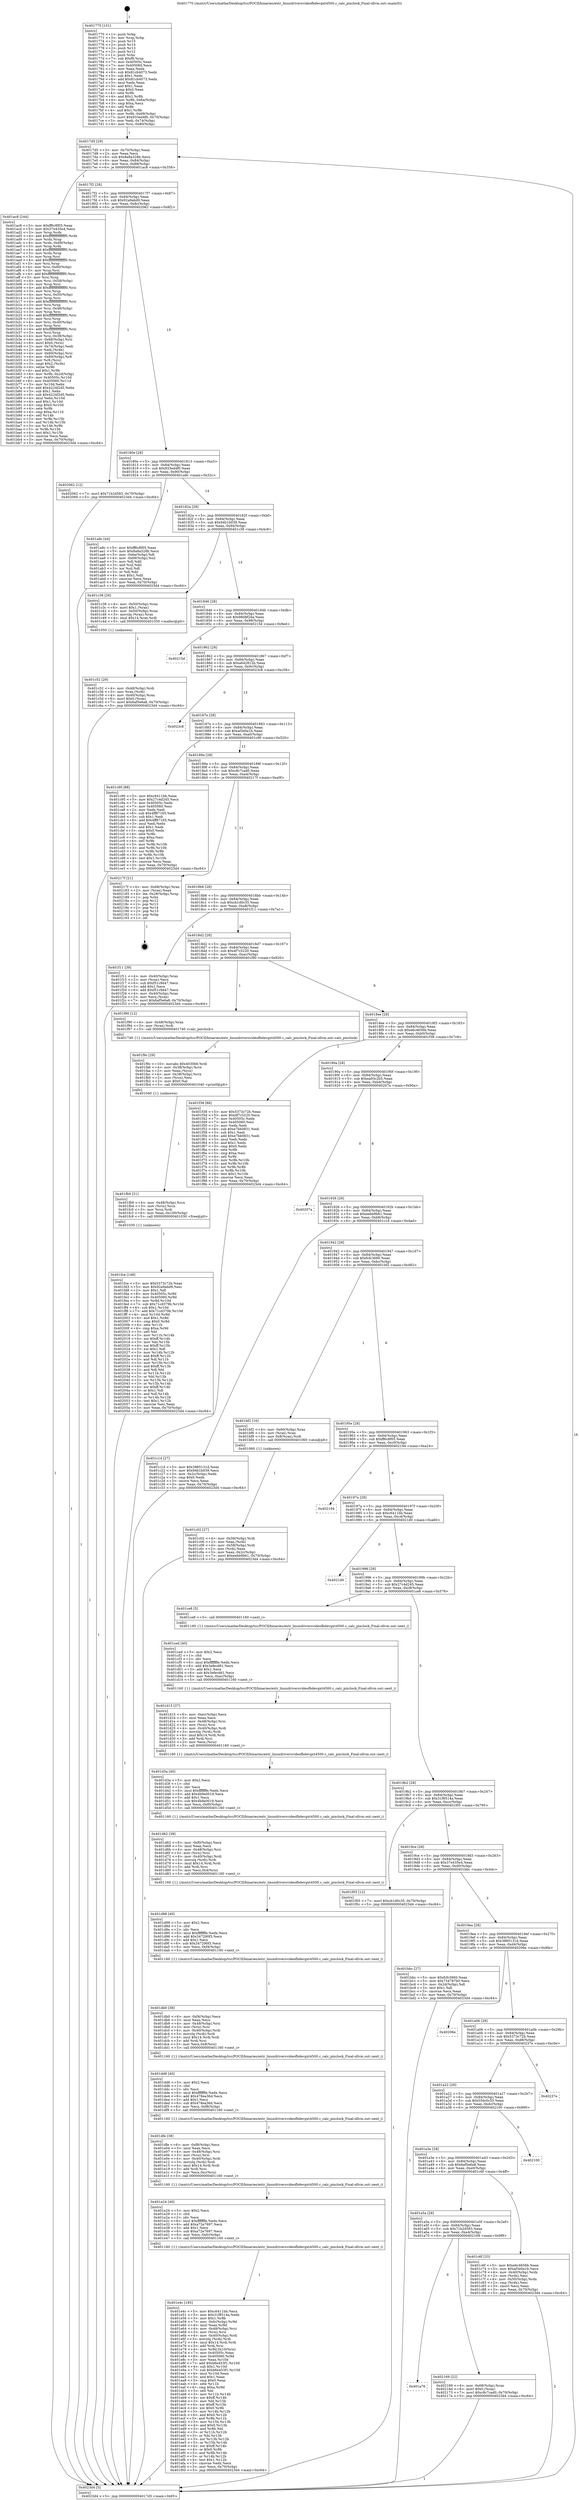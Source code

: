 digraph "0x401770" {
  label = "0x401770 (/mnt/c/Users/mathe/Desktop/tcc/POCII/binaries/extr_linuxdriversvideofbdevgxt4500.c_calc_pixclock_Final-ollvm.out::main(0))"
  labelloc = "t"
  node[shape=record]

  Entry [label="",width=0.3,height=0.3,shape=circle,fillcolor=black,style=filled]
  "0x4017d5" [label="{
     0x4017d5 [29]\l
     | [instrs]\l
     &nbsp;&nbsp;0x4017d5 \<+3\>: mov -0x70(%rbp),%eax\l
     &nbsp;&nbsp;0x4017d8 \<+2\>: mov %eax,%ecx\l
     &nbsp;&nbsp;0x4017da \<+6\>: sub $0x8a8a328b,%ecx\l
     &nbsp;&nbsp;0x4017e0 \<+6\>: mov %eax,-0x84(%rbp)\l
     &nbsp;&nbsp;0x4017e6 \<+6\>: mov %ecx,-0x88(%rbp)\l
     &nbsp;&nbsp;0x4017ec \<+6\>: je 0000000000401ac8 \<main+0x358\>\l
  }"]
  "0x401ac8" [label="{
     0x401ac8 [244]\l
     | [instrs]\l
     &nbsp;&nbsp;0x401ac8 \<+5\>: mov $0xff6c8f05,%eax\l
     &nbsp;&nbsp;0x401acd \<+5\>: mov $0x37e435e4,%ecx\l
     &nbsp;&nbsp;0x401ad2 \<+3\>: mov %rsp,%rdx\l
     &nbsp;&nbsp;0x401ad5 \<+4\>: add $0xfffffffffffffff0,%rdx\l
     &nbsp;&nbsp;0x401ad9 \<+3\>: mov %rdx,%rsp\l
     &nbsp;&nbsp;0x401adc \<+4\>: mov %rdx,-0x68(%rbp)\l
     &nbsp;&nbsp;0x401ae0 \<+3\>: mov %rsp,%rdx\l
     &nbsp;&nbsp;0x401ae3 \<+4\>: add $0xfffffffffffffff0,%rdx\l
     &nbsp;&nbsp;0x401ae7 \<+3\>: mov %rdx,%rsp\l
     &nbsp;&nbsp;0x401aea \<+3\>: mov %rsp,%rsi\l
     &nbsp;&nbsp;0x401aed \<+4\>: add $0xfffffffffffffff0,%rsi\l
     &nbsp;&nbsp;0x401af1 \<+3\>: mov %rsi,%rsp\l
     &nbsp;&nbsp;0x401af4 \<+4\>: mov %rsi,-0x60(%rbp)\l
     &nbsp;&nbsp;0x401af8 \<+3\>: mov %rsp,%rsi\l
     &nbsp;&nbsp;0x401afb \<+4\>: add $0xfffffffffffffff0,%rsi\l
     &nbsp;&nbsp;0x401aff \<+3\>: mov %rsi,%rsp\l
     &nbsp;&nbsp;0x401b02 \<+4\>: mov %rsi,-0x58(%rbp)\l
     &nbsp;&nbsp;0x401b06 \<+3\>: mov %rsp,%rsi\l
     &nbsp;&nbsp;0x401b09 \<+4\>: add $0xfffffffffffffff0,%rsi\l
     &nbsp;&nbsp;0x401b0d \<+3\>: mov %rsi,%rsp\l
     &nbsp;&nbsp;0x401b10 \<+4\>: mov %rsi,-0x50(%rbp)\l
     &nbsp;&nbsp;0x401b14 \<+3\>: mov %rsp,%rsi\l
     &nbsp;&nbsp;0x401b17 \<+4\>: add $0xfffffffffffffff0,%rsi\l
     &nbsp;&nbsp;0x401b1b \<+3\>: mov %rsi,%rsp\l
     &nbsp;&nbsp;0x401b1e \<+4\>: mov %rsi,-0x48(%rbp)\l
     &nbsp;&nbsp;0x401b22 \<+3\>: mov %rsp,%rsi\l
     &nbsp;&nbsp;0x401b25 \<+4\>: add $0xfffffffffffffff0,%rsi\l
     &nbsp;&nbsp;0x401b29 \<+3\>: mov %rsi,%rsp\l
     &nbsp;&nbsp;0x401b2c \<+4\>: mov %rsi,-0x40(%rbp)\l
     &nbsp;&nbsp;0x401b30 \<+3\>: mov %rsp,%rsi\l
     &nbsp;&nbsp;0x401b33 \<+4\>: add $0xfffffffffffffff0,%rsi\l
     &nbsp;&nbsp;0x401b37 \<+3\>: mov %rsi,%rsp\l
     &nbsp;&nbsp;0x401b3a \<+4\>: mov %rsi,-0x38(%rbp)\l
     &nbsp;&nbsp;0x401b3e \<+4\>: mov -0x68(%rbp),%rsi\l
     &nbsp;&nbsp;0x401b42 \<+6\>: movl $0x0,(%rsi)\l
     &nbsp;&nbsp;0x401b48 \<+3\>: mov -0x74(%rbp),%edi\l
     &nbsp;&nbsp;0x401b4b \<+2\>: mov %edi,(%rdx)\l
     &nbsp;&nbsp;0x401b4d \<+4\>: mov -0x60(%rbp),%rsi\l
     &nbsp;&nbsp;0x401b51 \<+4\>: mov -0x80(%rbp),%r8\l
     &nbsp;&nbsp;0x401b55 \<+3\>: mov %r8,(%rsi)\l
     &nbsp;&nbsp;0x401b58 \<+3\>: cmpl $0x2,(%rdx)\l
     &nbsp;&nbsp;0x401b5b \<+4\>: setne %r9b\l
     &nbsp;&nbsp;0x401b5f \<+4\>: and $0x1,%r9b\l
     &nbsp;&nbsp;0x401b63 \<+4\>: mov %r9b,-0x2d(%rbp)\l
     &nbsp;&nbsp;0x401b67 \<+8\>: mov 0x40505c,%r10d\l
     &nbsp;&nbsp;0x401b6f \<+8\>: mov 0x405060,%r11d\l
     &nbsp;&nbsp;0x401b77 \<+3\>: mov %r10d,%ebx\l
     &nbsp;&nbsp;0x401b7a \<+6\>: add $0x4224f2d5,%ebx\l
     &nbsp;&nbsp;0x401b80 \<+3\>: sub $0x1,%ebx\l
     &nbsp;&nbsp;0x401b83 \<+6\>: sub $0x4224f2d5,%ebx\l
     &nbsp;&nbsp;0x401b89 \<+4\>: imul %ebx,%r10d\l
     &nbsp;&nbsp;0x401b8d \<+4\>: and $0x1,%r10d\l
     &nbsp;&nbsp;0x401b91 \<+4\>: cmp $0x0,%r10d\l
     &nbsp;&nbsp;0x401b95 \<+4\>: sete %r9b\l
     &nbsp;&nbsp;0x401b99 \<+4\>: cmp $0xa,%r11d\l
     &nbsp;&nbsp;0x401b9d \<+4\>: setl %r14b\l
     &nbsp;&nbsp;0x401ba1 \<+3\>: mov %r9b,%r15b\l
     &nbsp;&nbsp;0x401ba4 \<+3\>: and %r14b,%r15b\l
     &nbsp;&nbsp;0x401ba7 \<+3\>: xor %r14b,%r9b\l
     &nbsp;&nbsp;0x401baa \<+3\>: or %r9b,%r15b\l
     &nbsp;&nbsp;0x401bad \<+4\>: test $0x1,%r15b\l
     &nbsp;&nbsp;0x401bb1 \<+3\>: cmovne %ecx,%eax\l
     &nbsp;&nbsp;0x401bb4 \<+3\>: mov %eax,-0x70(%rbp)\l
     &nbsp;&nbsp;0x401bb7 \<+5\>: jmp 00000000004023d4 \<main+0xc64\>\l
  }"]
  "0x4017f2" [label="{
     0x4017f2 [28]\l
     | [instrs]\l
     &nbsp;&nbsp;0x4017f2 \<+5\>: jmp 00000000004017f7 \<main+0x87\>\l
     &nbsp;&nbsp;0x4017f7 \<+6\>: mov -0x84(%rbp),%eax\l
     &nbsp;&nbsp;0x4017fd \<+5\>: sub $0x92a9abd9,%eax\l
     &nbsp;&nbsp;0x401802 \<+6\>: mov %eax,-0x8c(%rbp)\l
     &nbsp;&nbsp;0x401808 \<+6\>: je 0000000000402062 \<main+0x8f2\>\l
  }"]
  Exit [label="",width=0.3,height=0.3,shape=circle,fillcolor=black,style=filled,peripheries=2]
  "0x402062" [label="{
     0x402062 [12]\l
     | [instrs]\l
     &nbsp;&nbsp;0x402062 \<+7\>: movl $0x71b2d583,-0x70(%rbp)\l
     &nbsp;&nbsp;0x402069 \<+5\>: jmp 00000000004023d4 \<main+0xc64\>\l
  }"]
  "0x40180e" [label="{
     0x40180e [28]\l
     | [instrs]\l
     &nbsp;&nbsp;0x40180e \<+5\>: jmp 0000000000401813 \<main+0xa3\>\l
     &nbsp;&nbsp;0x401813 \<+6\>: mov -0x84(%rbp),%eax\l
     &nbsp;&nbsp;0x401819 \<+5\>: sub $0x933ed4f0,%eax\l
     &nbsp;&nbsp;0x40181e \<+6\>: mov %eax,-0x90(%rbp)\l
     &nbsp;&nbsp;0x401824 \<+6\>: je 0000000000401a9c \<main+0x32c\>\l
  }"]
  "0x401a76" [label="{
     0x401a76\l
  }", style=dashed]
  "0x401a9c" [label="{
     0x401a9c [44]\l
     | [instrs]\l
     &nbsp;&nbsp;0x401a9c \<+5\>: mov $0xff6c8f05,%eax\l
     &nbsp;&nbsp;0x401aa1 \<+5\>: mov $0x8a8a328b,%ecx\l
     &nbsp;&nbsp;0x401aa6 \<+3\>: mov -0x6a(%rbp),%dl\l
     &nbsp;&nbsp;0x401aa9 \<+4\>: mov -0x69(%rbp),%sil\l
     &nbsp;&nbsp;0x401aad \<+3\>: mov %dl,%dil\l
     &nbsp;&nbsp;0x401ab0 \<+3\>: and %sil,%dil\l
     &nbsp;&nbsp;0x401ab3 \<+3\>: xor %sil,%dl\l
     &nbsp;&nbsp;0x401ab6 \<+3\>: or %dl,%dil\l
     &nbsp;&nbsp;0x401ab9 \<+4\>: test $0x1,%dil\l
     &nbsp;&nbsp;0x401abd \<+3\>: cmovne %ecx,%eax\l
     &nbsp;&nbsp;0x401ac0 \<+3\>: mov %eax,-0x70(%rbp)\l
     &nbsp;&nbsp;0x401ac3 \<+5\>: jmp 00000000004023d4 \<main+0xc64\>\l
  }"]
  "0x40182a" [label="{
     0x40182a [28]\l
     | [instrs]\l
     &nbsp;&nbsp;0x40182a \<+5\>: jmp 000000000040182f \<main+0xbf\>\l
     &nbsp;&nbsp;0x40182f \<+6\>: mov -0x84(%rbp),%eax\l
     &nbsp;&nbsp;0x401835 \<+5\>: sub $0x94b1b039,%eax\l
     &nbsp;&nbsp;0x40183a \<+6\>: mov %eax,-0x94(%rbp)\l
     &nbsp;&nbsp;0x401840 \<+6\>: je 0000000000401c38 \<main+0x4c8\>\l
  }"]
  "0x4023d4" [label="{
     0x4023d4 [5]\l
     | [instrs]\l
     &nbsp;&nbsp;0x4023d4 \<+5\>: jmp 00000000004017d5 \<main+0x65\>\l
  }"]
  "0x401770" [label="{
     0x401770 [101]\l
     | [instrs]\l
     &nbsp;&nbsp;0x401770 \<+1\>: push %rbp\l
     &nbsp;&nbsp;0x401771 \<+3\>: mov %rsp,%rbp\l
     &nbsp;&nbsp;0x401774 \<+2\>: push %r15\l
     &nbsp;&nbsp;0x401776 \<+2\>: push %r14\l
     &nbsp;&nbsp;0x401778 \<+2\>: push %r13\l
     &nbsp;&nbsp;0x40177a \<+2\>: push %r12\l
     &nbsp;&nbsp;0x40177c \<+1\>: push %rbx\l
     &nbsp;&nbsp;0x40177d \<+7\>: sub $0xf8,%rsp\l
     &nbsp;&nbsp;0x401784 \<+7\>: mov 0x40505c,%eax\l
     &nbsp;&nbsp;0x40178b \<+7\>: mov 0x405060,%ecx\l
     &nbsp;&nbsp;0x401792 \<+2\>: mov %eax,%edx\l
     &nbsp;&nbsp;0x401794 \<+6\>: sub $0x81cb4073,%edx\l
     &nbsp;&nbsp;0x40179a \<+3\>: sub $0x1,%edx\l
     &nbsp;&nbsp;0x40179d \<+6\>: add $0x81cb4073,%edx\l
     &nbsp;&nbsp;0x4017a3 \<+3\>: imul %edx,%eax\l
     &nbsp;&nbsp;0x4017a6 \<+3\>: and $0x1,%eax\l
     &nbsp;&nbsp;0x4017a9 \<+3\>: cmp $0x0,%eax\l
     &nbsp;&nbsp;0x4017ac \<+4\>: sete %r8b\l
     &nbsp;&nbsp;0x4017b0 \<+4\>: and $0x1,%r8b\l
     &nbsp;&nbsp;0x4017b4 \<+4\>: mov %r8b,-0x6a(%rbp)\l
     &nbsp;&nbsp;0x4017b8 \<+3\>: cmp $0xa,%ecx\l
     &nbsp;&nbsp;0x4017bb \<+4\>: setl %r8b\l
     &nbsp;&nbsp;0x4017bf \<+4\>: and $0x1,%r8b\l
     &nbsp;&nbsp;0x4017c3 \<+4\>: mov %r8b,-0x69(%rbp)\l
     &nbsp;&nbsp;0x4017c7 \<+7\>: movl $0x933ed4f0,-0x70(%rbp)\l
     &nbsp;&nbsp;0x4017ce \<+3\>: mov %edi,-0x74(%rbp)\l
     &nbsp;&nbsp;0x4017d1 \<+4\>: mov %rsi,-0x80(%rbp)\l
  }"]
  "0x402169" [label="{
     0x402169 [22]\l
     | [instrs]\l
     &nbsp;&nbsp;0x402169 \<+4\>: mov -0x68(%rbp),%rax\l
     &nbsp;&nbsp;0x40216d \<+6\>: movl $0x0,(%rax)\l
     &nbsp;&nbsp;0x402173 \<+7\>: movl $0xc8c7cad0,-0x70(%rbp)\l
     &nbsp;&nbsp;0x40217a \<+5\>: jmp 00000000004023d4 \<main+0xc64\>\l
  }"]
  "0x401fce" [label="{
     0x401fce [148]\l
     | [instrs]\l
     &nbsp;&nbsp;0x401fce \<+5\>: mov $0x5373c72b,%eax\l
     &nbsp;&nbsp;0x401fd3 \<+5\>: mov $0x92a9abd9,%esi\l
     &nbsp;&nbsp;0x401fd8 \<+2\>: mov $0x1,%dl\l
     &nbsp;&nbsp;0x401fda \<+8\>: mov 0x40505c,%r8d\l
     &nbsp;&nbsp;0x401fe2 \<+8\>: mov 0x405060,%r9d\l
     &nbsp;&nbsp;0x401fea \<+3\>: mov %r8d,%r10d\l
     &nbsp;&nbsp;0x401fed \<+7\>: sub $0x71cd379b,%r10d\l
     &nbsp;&nbsp;0x401ff4 \<+4\>: sub $0x1,%r10d\l
     &nbsp;&nbsp;0x401ff8 \<+7\>: add $0x71cd379b,%r10d\l
     &nbsp;&nbsp;0x401fff \<+4\>: imul %r10d,%r8d\l
     &nbsp;&nbsp;0x402003 \<+4\>: and $0x1,%r8d\l
     &nbsp;&nbsp;0x402007 \<+4\>: cmp $0x0,%r8d\l
     &nbsp;&nbsp;0x40200b \<+4\>: sete %r11b\l
     &nbsp;&nbsp;0x40200f \<+4\>: cmp $0xa,%r9d\l
     &nbsp;&nbsp;0x402013 \<+3\>: setl %bl\l
     &nbsp;&nbsp;0x402016 \<+3\>: mov %r11b,%r14b\l
     &nbsp;&nbsp;0x402019 \<+4\>: xor $0xff,%r14b\l
     &nbsp;&nbsp;0x40201d \<+3\>: mov %bl,%r15b\l
     &nbsp;&nbsp;0x402020 \<+4\>: xor $0xff,%r15b\l
     &nbsp;&nbsp;0x402024 \<+3\>: xor $0x1,%dl\l
     &nbsp;&nbsp;0x402027 \<+3\>: mov %r14b,%r12b\l
     &nbsp;&nbsp;0x40202a \<+4\>: and $0xff,%r12b\l
     &nbsp;&nbsp;0x40202e \<+3\>: and %dl,%r11b\l
     &nbsp;&nbsp;0x402031 \<+3\>: mov %r15b,%r13b\l
     &nbsp;&nbsp;0x402034 \<+4\>: and $0xff,%r13b\l
     &nbsp;&nbsp;0x402038 \<+2\>: and %dl,%bl\l
     &nbsp;&nbsp;0x40203a \<+3\>: or %r11b,%r12b\l
     &nbsp;&nbsp;0x40203d \<+3\>: or %bl,%r13b\l
     &nbsp;&nbsp;0x402040 \<+3\>: xor %r13b,%r12b\l
     &nbsp;&nbsp;0x402043 \<+3\>: or %r15b,%r14b\l
     &nbsp;&nbsp;0x402046 \<+4\>: xor $0xff,%r14b\l
     &nbsp;&nbsp;0x40204a \<+3\>: or $0x1,%dl\l
     &nbsp;&nbsp;0x40204d \<+3\>: and %dl,%r14b\l
     &nbsp;&nbsp;0x402050 \<+3\>: or %r14b,%r12b\l
     &nbsp;&nbsp;0x402053 \<+4\>: test $0x1,%r12b\l
     &nbsp;&nbsp;0x402057 \<+3\>: cmovne %esi,%eax\l
     &nbsp;&nbsp;0x40205a \<+3\>: mov %eax,-0x70(%rbp)\l
     &nbsp;&nbsp;0x40205d \<+5\>: jmp 00000000004023d4 \<main+0xc64\>\l
  }"]
  "0x401c38" [label="{
     0x401c38 [26]\l
     | [instrs]\l
     &nbsp;&nbsp;0x401c38 \<+4\>: mov -0x50(%rbp),%rax\l
     &nbsp;&nbsp;0x401c3c \<+6\>: movl $0x1,(%rax)\l
     &nbsp;&nbsp;0x401c42 \<+4\>: mov -0x50(%rbp),%rax\l
     &nbsp;&nbsp;0x401c46 \<+3\>: movslq (%rax),%rax\l
     &nbsp;&nbsp;0x401c49 \<+4\>: imul $0x14,%rax,%rdi\l
     &nbsp;&nbsp;0x401c4d \<+5\>: call 0000000000401050 \<malloc@plt\>\l
     | [calls]\l
     &nbsp;&nbsp;0x401050 \{1\} (unknown)\l
  }"]
  "0x401846" [label="{
     0x401846 [28]\l
     | [instrs]\l
     &nbsp;&nbsp;0x401846 \<+5\>: jmp 000000000040184b \<main+0xdb\>\l
     &nbsp;&nbsp;0x40184b \<+6\>: mov -0x84(%rbp),%eax\l
     &nbsp;&nbsp;0x401851 \<+5\>: sub $0x98d8f2da,%eax\l
     &nbsp;&nbsp;0x401856 \<+6\>: mov %eax,-0x98(%rbp)\l
     &nbsp;&nbsp;0x40185c \<+6\>: je 000000000040215d \<main+0x9ed\>\l
  }"]
  "0x401fb9" [label="{
     0x401fb9 [21]\l
     | [instrs]\l
     &nbsp;&nbsp;0x401fb9 \<+4\>: mov -0x48(%rbp),%rcx\l
     &nbsp;&nbsp;0x401fbd \<+3\>: mov (%rcx),%rcx\l
     &nbsp;&nbsp;0x401fc0 \<+3\>: mov %rcx,%rdi\l
     &nbsp;&nbsp;0x401fc3 \<+6\>: mov %eax,-0x100(%rbp)\l
     &nbsp;&nbsp;0x401fc9 \<+5\>: call 0000000000401030 \<free@plt\>\l
     | [calls]\l
     &nbsp;&nbsp;0x401030 \{1\} (unknown)\l
  }"]
  "0x40215d" [label="{
     0x40215d\l
  }", style=dashed]
  "0x401862" [label="{
     0x401862 [28]\l
     | [instrs]\l
     &nbsp;&nbsp;0x401862 \<+5\>: jmp 0000000000401867 \<main+0xf7\>\l
     &nbsp;&nbsp;0x401867 \<+6\>: mov -0x84(%rbp),%eax\l
     &nbsp;&nbsp;0x40186d \<+5\>: sub $0xa642812b,%eax\l
     &nbsp;&nbsp;0x401872 \<+6\>: mov %eax,-0x9c(%rbp)\l
     &nbsp;&nbsp;0x401878 \<+6\>: je 00000000004023c8 \<main+0xc58\>\l
  }"]
  "0x401f9c" [label="{
     0x401f9c [29]\l
     | [instrs]\l
     &nbsp;&nbsp;0x401f9c \<+10\>: movabs $0x4030b6,%rdi\l
     &nbsp;&nbsp;0x401fa6 \<+4\>: mov -0x38(%rbp),%rcx\l
     &nbsp;&nbsp;0x401faa \<+2\>: mov %eax,(%rcx)\l
     &nbsp;&nbsp;0x401fac \<+4\>: mov -0x38(%rbp),%rcx\l
     &nbsp;&nbsp;0x401fb0 \<+2\>: mov (%rcx),%esi\l
     &nbsp;&nbsp;0x401fb2 \<+2\>: mov $0x0,%al\l
     &nbsp;&nbsp;0x401fb4 \<+5\>: call 0000000000401040 \<printf@plt\>\l
     | [calls]\l
     &nbsp;&nbsp;0x401040 \{1\} (unknown)\l
  }"]
  "0x4023c8" [label="{
     0x4023c8\l
  }", style=dashed]
  "0x40187e" [label="{
     0x40187e [28]\l
     | [instrs]\l
     &nbsp;&nbsp;0x40187e \<+5\>: jmp 0000000000401883 \<main+0x113\>\l
     &nbsp;&nbsp;0x401883 \<+6\>: mov -0x84(%rbp),%eax\l
     &nbsp;&nbsp;0x401889 \<+5\>: sub $0xaf3e0a1b,%eax\l
     &nbsp;&nbsp;0x40188e \<+6\>: mov %eax,-0xa0(%rbp)\l
     &nbsp;&nbsp;0x401894 \<+6\>: je 0000000000401c90 \<main+0x520\>\l
  }"]
  "0x401e4c" [label="{
     0x401e4c [185]\l
     | [instrs]\l
     &nbsp;&nbsp;0x401e4c \<+5\>: mov $0xc6411bb,%ecx\l
     &nbsp;&nbsp;0x401e51 \<+5\>: mov $0x31f8514a,%edx\l
     &nbsp;&nbsp;0x401e56 \<+3\>: mov $0x1,%r8b\l
     &nbsp;&nbsp;0x401e59 \<+7\>: mov -0xfc(%rbp),%r9d\l
     &nbsp;&nbsp;0x401e60 \<+4\>: imul %eax,%r9d\l
     &nbsp;&nbsp;0x401e64 \<+4\>: mov -0x48(%rbp),%rsi\l
     &nbsp;&nbsp;0x401e68 \<+3\>: mov (%rsi),%rsi\l
     &nbsp;&nbsp;0x401e6b \<+4\>: mov -0x40(%rbp),%rdi\l
     &nbsp;&nbsp;0x401e6f \<+3\>: movslq (%rdi),%rdi\l
     &nbsp;&nbsp;0x401e72 \<+4\>: imul $0x14,%rdi,%rdi\l
     &nbsp;&nbsp;0x401e76 \<+3\>: add %rdi,%rsi\l
     &nbsp;&nbsp;0x401e79 \<+4\>: mov %r9d,0x10(%rsi)\l
     &nbsp;&nbsp;0x401e7d \<+7\>: mov 0x40505c,%eax\l
     &nbsp;&nbsp;0x401e84 \<+8\>: mov 0x405060,%r9d\l
     &nbsp;&nbsp;0x401e8c \<+3\>: mov %eax,%r10d\l
     &nbsp;&nbsp;0x401e8f \<+7\>: add $0xb6e453f1,%r10d\l
     &nbsp;&nbsp;0x401e96 \<+4\>: sub $0x1,%r10d\l
     &nbsp;&nbsp;0x401e9a \<+7\>: sub $0xb6e453f1,%r10d\l
     &nbsp;&nbsp;0x401ea1 \<+4\>: imul %r10d,%eax\l
     &nbsp;&nbsp;0x401ea5 \<+3\>: and $0x1,%eax\l
     &nbsp;&nbsp;0x401ea8 \<+3\>: cmp $0x0,%eax\l
     &nbsp;&nbsp;0x401eab \<+4\>: sete %r11b\l
     &nbsp;&nbsp;0x401eaf \<+4\>: cmp $0xa,%r9d\l
     &nbsp;&nbsp;0x401eb3 \<+3\>: setl %bl\l
     &nbsp;&nbsp;0x401eb6 \<+3\>: mov %r11b,%r14b\l
     &nbsp;&nbsp;0x401eb9 \<+4\>: xor $0xff,%r14b\l
     &nbsp;&nbsp;0x401ebd \<+3\>: mov %bl,%r15b\l
     &nbsp;&nbsp;0x401ec0 \<+4\>: xor $0xff,%r15b\l
     &nbsp;&nbsp;0x401ec4 \<+4\>: xor $0x0,%r8b\l
     &nbsp;&nbsp;0x401ec8 \<+3\>: mov %r14b,%r12b\l
     &nbsp;&nbsp;0x401ecb \<+4\>: and $0x0,%r12b\l
     &nbsp;&nbsp;0x401ecf \<+3\>: and %r8b,%r11b\l
     &nbsp;&nbsp;0x401ed2 \<+3\>: mov %r15b,%r13b\l
     &nbsp;&nbsp;0x401ed5 \<+4\>: and $0x0,%r13b\l
     &nbsp;&nbsp;0x401ed9 \<+3\>: and %r8b,%bl\l
     &nbsp;&nbsp;0x401edc \<+3\>: or %r11b,%r12b\l
     &nbsp;&nbsp;0x401edf \<+3\>: or %bl,%r13b\l
     &nbsp;&nbsp;0x401ee2 \<+3\>: xor %r13b,%r12b\l
     &nbsp;&nbsp;0x401ee5 \<+3\>: or %r15b,%r14b\l
     &nbsp;&nbsp;0x401ee8 \<+4\>: xor $0xff,%r14b\l
     &nbsp;&nbsp;0x401eec \<+4\>: or $0x0,%r8b\l
     &nbsp;&nbsp;0x401ef0 \<+3\>: and %r8b,%r14b\l
     &nbsp;&nbsp;0x401ef3 \<+3\>: or %r14b,%r12b\l
     &nbsp;&nbsp;0x401ef6 \<+4\>: test $0x1,%r12b\l
     &nbsp;&nbsp;0x401efa \<+3\>: cmovne %edx,%ecx\l
     &nbsp;&nbsp;0x401efd \<+3\>: mov %ecx,-0x70(%rbp)\l
     &nbsp;&nbsp;0x401f00 \<+5\>: jmp 00000000004023d4 \<main+0xc64\>\l
  }"]
  "0x401c90" [label="{
     0x401c90 [88]\l
     | [instrs]\l
     &nbsp;&nbsp;0x401c90 \<+5\>: mov $0xc6411bb,%eax\l
     &nbsp;&nbsp;0x401c95 \<+5\>: mov $0x27c4d245,%ecx\l
     &nbsp;&nbsp;0x401c9a \<+7\>: mov 0x40505c,%edx\l
     &nbsp;&nbsp;0x401ca1 \<+7\>: mov 0x405060,%esi\l
     &nbsp;&nbsp;0x401ca8 \<+2\>: mov %edx,%edi\l
     &nbsp;&nbsp;0x401caa \<+6\>: sub $0x4ff87165,%edi\l
     &nbsp;&nbsp;0x401cb0 \<+3\>: sub $0x1,%edi\l
     &nbsp;&nbsp;0x401cb3 \<+6\>: add $0x4ff87165,%edi\l
     &nbsp;&nbsp;0x401cb9 \<+3\>: imul %edi,%edx\l
     &nbsp;&nbsp;0x401cbc \<+3\>: and $0x1,%edx\l
     &nbsp;&nbsp;0x401cbf \<+3\>: cmp $0x0,%edx\l
     &nbsp;&nbsp;0x401cc2 \<+4\>: sete %r8b\l
     &nbsp;&nbsp;0x401cc6 \<+3\>: cmp $0xa,%esi\l
     &nbsp;&nbsp;0x401cc9 \<+4\>: setl %r9b\l
     &nbsp;&nbsp;0x401ccd \<+3\>: mov %r8b,%r10b\l
     &nbsp;&nbsp;0x401cd0 \<+3\>: and %r9b,%r10b\l
     &nbsp;&nbsp;0x401cd3 \<+3\>: xor %r9b,%r8b\l
     &nbsp;&nbsp;0x401cd6 \<+3\>: or %r8b,%r10b\l
     &nbsp;&nbsp;0x401cd9 \<+4\>: test $0x1,%r10b\l
     &nbsp;&nbsp;0x401cdd \<+3\>: cmovne %ecx,%eax\l
     &nbsp;&nbsp;0x401ce0 \<+3\>: mov %eax,-0x70(%rbp)\l
     &nbsp;&nbsp;0x401ce3 \<+5\>: jmp 00000000004023d4 \<main+0xc64\>\l
  }"]
  "0x40189a" [label="{
     0x40189a [28]\l
     | [instrs]\l
     &nbsp;&nbsp;0x40189a \<+5\>: jmp 000000000040189f \<main+0x12f\>\l
     &nbsp;&nbsp;0x40189f \<+6\>: mov -0x84(%rbp),%eax\l
     &nbsp;&nbsp;0x4018a5 \<+5\>: sub $0xc8c7cad0,%eax\l
     &nbsp;&nbsp;0x4018aa \<+6\>: mov %eax,-0xa4(%rbp)\l
     &nbsp;&nbsp;0x4018b0 \<+6\>: je 000000000040217f \<main+0xa0f\>\l
  }"]
  "0x401e24" [label="{
     0x401e24 [40]\l
     | [instrs]\l
     &nbsp;&nbsp;0x401e24 \<+5\>: mov $0x2,%ecx\l
     &nbsp;&nbsp;0x401e29 \<+1\>: cltd\l
     &nbsp;&nbsp;0x401e2a \<+2\>: idiv %ecx\l
     &nbsp;&nbsp;0x401e2c \<+6\>: imul $0xfffffffe,%edx,%ecx\l
     &nbsp;&nbsp;0x401e32 \<+6\>: add $0xa72e7697,%ecx\l
     &nbsp;&nbsp;0x401e38 \<+3\>: add $0x1,%ecx\l
     &nbsp;&nbsp;0x401e3b \<+6\>: sub $0xa72e7697,%ecx\l
     &nbsp;&nbsp;0x401e41 \<+6\>: mov %ecx,-0xfc(%rbp)\l
     &nbsp;&nbsp;0x401e47 \<+5\>: call 0000000000401160 \<next_i\>\l
     | [calls]\l
     &nbsp;&nbsp;0x401160 \{1\} (/mnt/c/Users/mathe/Desktop/tcc/POCII/binaries/extr_linuxdriversvideofbdevgxt4500.c_calc_pixclock_Final-ollvm.out::next_i)\l
  }"]
  "0x40217f" [label="{
     0x40217f [21]\l
     | [instrs]\l
     &nbsp;&nbsp;0x40217f \<+4\>: mov -0x68(%rbp),%rax\l
     &nbsp;&nbsp;0x402183 \<+2\>: mov (%rax),%eax\l
     &nbsp;&nbsp;0x402185 \<+4\>: lea -0x28(%rbp),%rsp\l
     &nbsp;&nbsp;0x402189 \<+1\>: pop %rbx\l
     &nbsp;&nbsp;0x40218a \<+2\>: pop %r12\l
     &nbsp;&nbsp;0x40218c \<+2\>: pop %r13\l
     &nbsp;&nbsp;0x40218e \<+2\>: pop %r14\l
     &nbsp;&nbsp;0x402190 \<+2\>: pop %r15\l
     &nbsp;&nbsp;0x402192 \<+1\>: pop %rbp\l
     &nbsp;&nbsp;0x402193 \<+1\>: ret\l
  }"]
  "0x4018b6" [label="{
     0x4018b6 [28]\l
     | [instrs]\l
     &nbsp;&nbsp;0x4018b6 \<+5\>: jmp 00000000004018bb \<main+0x14b\>\l
     &nbsp;&nbsp;0x4018bb \<+6\>: mov -0x84(%rbp),%eax\l
     &nbsp;&nbsp;0x4018c1 \<+5\>: sub $0xcb1d0c35,%eax\l
     &nbsp;&nbsp;0x4018c6 \<+6\>: mov %eax,-0xa8(%rbp)\l
     &nbsp;&nbsp;0x4018cc \<+6\>: je 0000000000401f11 \<main+0x7a1\>\l
  }"]
  "0x401dfe" [label="{
     0x401dfe [38]\l
     | [instrs]\l
     &nbsp;&nbsp;0x401dfe \<+6\>: mov -0xf8(%rbp),%ecx\l
     &nbsp;&nbsp;0x401e04 \<+3\>: imul %eax,%ecx\l
     &nbsp;&nbsp;0x401e07 \<+4\>: mov -0x48(%rbp),%rsi\l
     &nbsp;&nbsp;0x401e0b \<+3\>: mov (%rsi),%rsi\l
     &nbsp;&nbsp;0x401e0e \<+4\>: mov -0x40(%rbp),%rdi\l
     &nbsp;&nbsp;0x401e12 \<+3\>: movslq (%rdi),%rdi\l
     &nbsp;&nbsp;0x401e15 \<+4\>: imul $0x14,%rdi,%rdi\l
     &nbsp;&nbsp;0x401e19 \<+3\>: add %rdi,%rsi\l
     &nbsp;&nbsp;0x401e1c \<+3\>: mov %ecx,0xc(%rsi)\l
     &nbsp;&nbsp;0x401e1f \<+5\>: call 0000000000401160 \<next_i\>\l
     | [calls]\l
     &nbsp;&nbsp;0x401160 \{1\} (/mnt/c/Users/mathe/Desktop/tcc/POCII/binaries/extr_linuxdriversvideofbdevgxt4500.c_calc_pixclock_Final-ollvm.out::next_i)\l
  }"]
  "0x401f11" [label="{
     0x401f11 [39]\l
     | [instrs]\l
     &nbsp;&nbsp;0x401f11 \<+4\>: mov -0x40(%rbp),%rax\l
     &nbsp;&nbsp;0x401f15 \<+2\>: mov (%rax),%ecx\l
     &nbsp;&nbsp;0x401f17 \<+6\>: sub $0xf51c9d47,%ecx\l
     &nbsp;&nbsp;0x401f1d \<+3\>: add $0x1,%ecx\l
     &nbsp;&nbsp;0x401f20 \<+6\>: add $0xf51c9d47,%ecx\l
     &nbsp;&nbsp;0x401f26 \<+4\>: mov -0x40(%rbp),%rax\l
     &nbsp;&nbsp;0x401f2a \<+2\>: mov %ecx,(%rax)\l
     &nbsp;&nbsp;0x401f2c \<+7\>: movl $0x6af5e6a8,-0x70(%rbp)\l
     &nbsp;&nbsp;0x401f33 \<+5\>: jmp 00000000004023d4 \<main+0xc64\>\l
  }"]
  "0x4018d2" [label="{
     0x4018d2 [28]\l
     | [instrs]\l
     &nbsp;&nbsp;0x4018d2 \<+5\>: jmp 00000000004018d7 \<main+0x167\>\l
     &nbsp;&nbsp;0x4018d7 \<+6\>: mov -0x84(%rbp),%eax\l
     &nbsp;&nbsp;0x4018dd \<+5\>: sub $0xdf7c5220,%eax\l
     &nbsp;&nbsp;0x4018e2 \<+6\>: mov %eax,-0xac(%rbp)\l
     &nbsp;&nbsp;0x4018e8 \<+6\>: je 0000000000401f90 \<main+0x820\>\l
  }"]
  "0x401dd6" [label="{
     0x401dd6 [40]\l
     | [instrs]\l
     &nbsp;&nbsp;0x401dd6 \<+5\>: mov $0x2,%ecx\l
     &nbsp;&nbsp;0x401ddb \<+1\>: cltd\l
     &nbsp;&nbsp;0x401ddc \<+2\>: idiv %ecx\l
     &nbsp;&nbsp;0x401dde \<+6\>: imul $0xfffffffe,%edx,%ecx\l
     &nbsp;&nbsp;0x401de4 \<+6\>: add $0x478ea36d,%ecx\l
     &nbsp;&nbsp;0x401dea \<+3\>: add $0x1,%ecx\l
     &nbsp;&nbsp;0x401ded \<+6\>: sub $0x478ea36d,%ecx\l
     &nbsp;&nbsp;0x401df3 \<+6\>: mov %ecx,-0xf8(%rbp)\l
     &nbsp;&nbsp;0x401df9 \<+5\>: call 0000000000401160 \<next_i\>\l
     | [calls]\l
     &nbsp;&nbsp;0x401160 \{1\} (/mnt/c/Users/mathe/Desktop/tcc/POCII/binaries/extr_linuxdriversvideofbdevgxt4500.c_calc_pixclock_Final-ollvm.out::next_i)\l
  }"]
  "0x401f90" [label="{
     0x401f90 [12]\l
     | [instrs]\l
     &nbsp;&nbsp;0x401f90 \<+4\>: mov -0x48(%rbp),%rax\l
     &nbsp;&nbsp;0x401f94 \<+3\>: mov (%rax),%rdi\l
     &nbsp;&nbsp;0x401f97 \<+5\>: call 0000000000401740 \<calc_pixclock\>\l
     | [calls]\l
     &nbsp;&nbsp;0x401740 \{1\} (/mnt/c/Users/mathe/Desktop/tcc/POCII/binaries/extr_linuxdriversvideofbdevgxt4500.c_calc_pixclock_Final-ollvm.out::calc_pixclock)\l
  }"]
  "0x4018ee" [label="{
     0x4018ee [28]\l
     | [instrs]\l
     &nbsp;&nbsp;0x4018ee \<+5\>: jmp 00000000004018f3 \<main+0x183\>\l
     &nbsp;&nbsp;0x4018f3 \<+6\>: mov -0x84(%rbp),%eax\l
     &nbsp;&nbsp;0x4018f9 \<+5\>: sub $0xe6c4656b,%eax\l
     &nbsp;&nbsp;0x4018fe \<+6\>: mov %eax,-0xb0(%rbp)\l
     &nbsp;&nbsp;0x401904 \<+6\>: je 0000000000401f38 \<main+0x7c8\>\l
  }"]
  "0x401db0" [label="{
     0x401db0 [38]\l
     | [instrs]\l
     &nbsp;&nbsp;0x401db0 \<+6\>: mov -0xf4(%rbp),%ecx\l
     &nbsp;&nbsp;0x401db6 \<+3\>: imul %eax,%ecx\l
     &nbsp;&nbsp;0x401db9 \<+4\>: mov -0x48(%rbp),%rsi\l
     &nbsp;&nbsp;0x401dbd \<+3\>: mov (%rsi),%rsi\l
     &nbsp;&nbsp;0x401dc0 \<+4\>: mov -0x40(%rbp),%rdi\l
     &nbsp;&nbsp;0x401dc4 \<+3\>: movslq (%rdi),%rdi\l
     &nbsp;&nbsp;0x401dc7 \<+4\>: imul $0x14,%rdi,%rdi\l
     &nbsp;&nbsp;0x401dcb \<+3\>: add %rdi,%rsi\l
     &nbsp;&nbsp;0x401dce \<+3\>: mov %ecx,0x8(%rsi)\l
     &nbsp;&nbsp;0x401dd1 \<+5\>: call 0000000000401160 \<next_i\>\l
     | [calls]\l
     &nbsp;&nbsp;0x401160 \{1\} (/mnt/c/Users/mathe/Desktop/tcc/POCII/binaries/extr_linuxdriversvideofbdevgxt4500.c_calc_pixclock_Final-ollvm.out::next_i)\l
  }"]
  "0x401f38" [label="{
     0x401f38 [88]\l
     | [instrs]\l
     &nbsp;&nbsp;0x401f38 \<+5\>: mov $0x5373c72b,%eax\l
     &nbsp;&nbsp;0x401f3d \<+5\>: mov $0xdf7c5220,%ecx\l
     &nbsp;&nbsp;0x401f42 \<+7\>: mov 0x40505c,%edx\l
     &nbsp;&nbsp;0x401f49 \<+7\>: mov 0x405060,%esi\l
     &nbsp;&nbsp;0x401f50 \<+2\>: mov %edx,%edi\l
     &nbsp;&nbsp;0x401f52 \<+6\>: sub $0xe7bb0831,%edi\l
     &nbsp;&nbsp;0x401f58 \<+3\>: sub $0x1,%edi\l
     &nbsp;&nbsp;0x401f5b \<+6\>: add $0xe7bb0831,%edi\l
     &nbsp;&nbsp;0x401f61 \<+3\>: imul %edi,%edx\l
     &nbsp;&nbsp;0x401f64 \<+3\>: and $0x1,%edx\l
     &nbsp;&nbsp;0x401f67 \<+3\>: cmp $0x0,%edx\l
     &nbsp;&nbsp;0x401f6a \<+4\>: sete %r8b\l
     &nbsp;&nbsp;0x401f6e \<+3\>: cmp $0xa,%esi\l
     &nbsp;&nbsp;0x401f71 \<+4\>: setl %r9b\l
     &nbsp;&nbsp;0x401f75 \<+3\>: mov %r8b,%r10b\l
     &nbsp;&nbsp;0x401f78 \<+3\>: and %r9b,%r10b\l
     &nbsp;&nbsp;0x401f7b \<+3\>: xor %r9b,%r8b\l
     &nbsp;&nbsp;0x401f7e \<+3\>: or %r8b,%r10b\l
     &nbsp;&nbsp;0x401f81 \<+4\>: test $0x1,%r10b\l
     &nbsp;&nbsp;0x401f85 \<+3\>: cmovne %ecx,%eax\l
     &nbsp;&nbsp;0x401f88 \<+3\>: mov %eax,-0x70(%rbp)\l
     &nbsp;&nbsp;0x401f8b \<+5\>: jmp 00000000004023d4 \<main+0xc64\>\l
  }"]
  "0x40190a" [label="{
     0x40190a [28]\l
     | [instrs]\l
     &nbsp;&nbsp;0x40190a \<+5\>: jmp 000000000040190f \<main+0x19f\>\l
     &nbsp;&nbsp;0x40190f \<+6\>: mov -0x84(%rbp),%eax\l
     &nbsp;&nbsp;0x401915 \<+5\>: sub $0xea93c2b5,%eax\l
     &nbsp;&nbsp;0x40191a \<+6\>: mov %eax,-0xb4(%rbp)\l
     &nbsp;&nbsp;0x401920 \<+6\>: je 000000000040207a \<main+0x90a\>\l
  }"]
  "0x401d88" [label="{
     0x401d88 [40]\l
     | [instrs]\l
     &nbsp;&nbsp;0x401d88 \<+5\>: mov $0x2,%ecx\l
     &nbsp;&nbsp;0x401d8d \<+1\>: cltd\l
     &nbsp;&nbsp;0x401d8e \<+2\>: idiv %ecx\l
     &nbsp;&nbsp;0x401d90 \<+6\>: imul $0xfffffffe,%edx,%ecx\l
     &nbsp;&nbsp;0x401d96 \<+6\>: add $0x347290f3,%ecx\l
     &nbsp;&nbsp;0x401d9c \<+3\>: add $0x1,%ecx\l
     &nbsp;&nbsp;0x401d9f \<+6\>: sub $0x347290f3,%ecx\l
     &nbsp;&nbsp;0x401da5 \<+6\>: mov %ecx,-0xf4(%rbp)\l
     &nbsp;&nbsp;0x401dab \<+5\>: call 0000000000401160 \<next_i\>\l
     | [calls]\l
     &nbsp;&nbsp;0x401160 \{1\} (/mnt/c/Users/mathe/Desktop/tcc/POCII/binaries/extr_linuxdriversvideofbdevgxt4500.c_calc_pixclock_Final-ollvm.out::next_i)\l
  }"]
  "0x40207a" [label="{
     0x40207a\l
  }", style=dashed]
  "0x401926" [label="{
     0x401926 [28]\l
     | [instrs]\l
     &nbsp;&nbsp;0x401926 \<+5\>: jmp 000000000040192b \<main+0x1bb\>\l
     &nbsp;&nbsp;0x40192b \<+6\>: mov -0x84(%rbp),%eax\l
     &nbsp;&nbsp;0x401931 \<+5\>: sub $0xeebb9b61,%eax\l
     &nbsp;&nbsp;0x401936 \<+6\>: mov %eax,-0xb8(%rbp)\l
     &nbsp;&nbsp;0x40193c \<+6\>: je 0000000000401c1d \<main+0x4ad\>\l
  }"]
  "0x401d62" [label="{
     0x401d62 [38]\l
     | [instrs]\l
     &nbsp;&nbsp;0x401d62 \<+6\>: mov -0xf0(%rbp),%ecx\l
     &nbsp;&nbsp;0x401d68 \<+3\>: imul %eax,%ecx\l
     &nbsp;&nbsp;0x401d6b \<+4\>: mov -0x48(%rbp),%rsi\l
     &nbsp;&nbsp;0x401d6f \<+3\>: mov (%rsi),%rsi\l
     &nbsp;&nbsp;0x401d72 \<+4\>: mov -0x40(%rbp),%rdi\l
     &nbsp;&nbsp;0x401d76 \<+3\>: movslq (%rdi),%rdi\l
     &nbsp;&nbsp;0x401d79 \<+4\>: imul $0x14,%rdi,%rdi\l
     &nbsp;&nbsp;0x401d7d \<+3\>: add %rdi,%rsi\l
     &nbsp;&nbsp;0x401d80 \<+3\>: mov %ecx,0x4(%rsi)\l
     &nbsp;&nbsp;0x401d83 \<+5\>: call 0000000000401160 \<next_i\>\l
     | [calls]\l
     &nbsp;&nbsp;0x401160 \{1\} (/mnt/c/Users/mathe/Desktop/tcc/POCII/binaries/extr_linuxdriversvideofbdevgxt4500.c_calc_pixclock_Final-ollvm.out::next_i)\l
  }"]
  "0x401c1d" [label="{
     0x401c1d [27]\l
     | [instrs]\l
     &nbsp;&nbsp;0x401c1d \<+5\>: mov $0x3885131d,%eax\l
     &nbsp;&nbsp;0x401c22 \<+5\>: mov $0x94b1b039,%ecx\l
     &nbsp;&nbsp;0x401c27 \<+3\>: mov -0x2c(%rbp),%edx\l
     &nbsp;&nbsp;0x401c2a \<+3\>: cmp $0x0,%edx\l
     &nbsp;&nbsp;0x401c2d \<+3\>: cmove %ecx,%eax\l
     &nbsp;&nbsp;0x401c30 \<+3\>: mov %eax,-0x70(%rbp)\l
     &nbsp;&nbsp;0x401c33 \<+5\>: jmp 00000000004023d4 \<main+0xc64\>\l
  }"]
  "0x401942" [label="{
     0x401942 [28]\l
     | [instrs]\l
     &nbsp;&nbsp;0x401942 \<+5\>: jmp 0000000000401947 \<main+0x1d7\>\l
     &nbsp;&nbsp;0x401947 \<+6\>: mov -0x84(%rbp),%eax\l
     &nbsp;&nbsp;0x40194d \<+5\>: sub $0xfcfc3660,%eax\l
     &nbsp;&nbsp;0x401952 \<+6\>: mov %eax,-0xbc(%rbp)\l
     &nbsp;&nbsp;0x401958 \<+6\>: je 0000000000401bf2 \<main+0x482\>\l
  }"]
  "0x401d3a" [label="{
     0x401d3a [40]\l
     | [instrs]\l
     &nbsp;&nbsp;0x401d3a \<+5\>: mov $0x2,%ecx\l
     &nbsp;&nbsp;0x401d3f \<+1\>: cltd\l
     &nbsp;&nbsp;0x401d40 \<+2\>: idiv %ecx\l
     &nbsp;&nbsp;0x401d42 \<+6\>: imul $0xfffffffe,%edx,%ecx\l
     &nbsp;&nbsp;0x401d48 \<+6\>: add $0x4b9a0019,%ecx\l
     &nbsp;&nbsp;0x401d4e \<+3\>: add $0x1,%ecx\l
     &nbsp;&nbsp;0x401d51 \<+6\>: sub $0x4b9a0019,%ecx\l
     &nbsp;&nbsp;0x401d57 \<+6\>: mov %ecx,-0xf0(%rbp)\l
     &nbsp;&nbsp;0x401d5d \<+5\>: call 0000000000401160 \<next_i\>\l
     | [calls]\l
     &nbsp;&nbsp;0x401160 \{1\} (/mnt/c/Users/mathe/Desktop/tcc/POCII/binaries/extr_linuxdriversvideofbdevgxt4500.c_calc_pixclock_Final-ollvm.out::next_i)\l
  }"]
  "0x401bf2" [label="{
     0x401bf2 [16]\l
     | [instrs]\l
     &nbsp;&nbsp;0x401bf2 \<+4\>: mov -0x60(%rbp),%rax\l
     &nbsp;&nbsp;0x401bf6 \<+3\>: mov (%rax),%rax\l
     &nbsp;&nbsp;0x401bf9 \<+4\>: mov 0x8(%rax),%rdi\l
     &nbsp;&nbsp;0x401bfd \<+5\>: call 0000000000401060 \<atoi@plt\>\l
     | [calls]\l
     &nbsp;&nbsp;0x401060 \{1\} (unknown)\l
  }"]
  "0x40195e" [label="{
     0x40195e [28]\l
     | [instrs]\l
     &nbsp;&nbsp;0x40195e \<+5\>: jmp 0000000000401963 \<main+0x1f3\>\l
     &nbsp;&nbsp;0x401963 \<+6\>: mov -0x84(%rbp),%eax\l
     &nbsp;&nbsp;0x401969 \<+5\>: sub $0xff6c8f05,%eax\l
     &nbsp;&nbsp;0x40196e \<+6\>: mov %eax,-0xc0(%rbp)\l
     &nbsp;&nbsp;0x401974 \<+6\>: je 0000000000402194 \<main+0xa24\>\l
  }"]
  "0x401d15" [label="{
     0x401d15 [37]\l
     | [instrs]\l
     &nbsp;&nbsp;0x401d15 \<+6\>: mov -0xec(%rbp),%ecx\l
     &nbsp;&nbsp;0x401d1b \<+3\>: imul %eax,%ecx\l
     &nbsp;&nbsp;0x401d1e \<+4\>: mov -0x48(%rbp),%rsi\l
     &nbsp;&nbsp;0x401d22 \<+3\>: mov (%rsi),%rsi\l
     &nbsp;&nbsp;0x401d25 \<+4\>: mov -0x40(%rbp),%rdi\l
     &nbsp;&nbsp;0x401d29 \<+3\>: movslq (%rdi),%rdi\l
     &nbsp;&nbsp;0x401d2c \<+4\>: imul $0x14,%rdi,%rdi\l
     &nbsp;&nbsp;0x401d30 \<+3\>: add %rdi,%rsi\l
     &nbsp;&nbsp;0x401d33 \<+2\>: mov %ecx,(%rsi)\l
     &nbsp;&nbsp;0x401d35 \<+5\>: call 0000000000401160 \<next_i\>\l
     | [calls]\l
     &nbsp;&nbsp;0x401160 \{1\} (/mnt/c/Users/mathe/Desktop/tcc/POCII/binaries/extr_linuxdriversvideofbdevgxt4500.c_calc_pixclock_Final-ollvm.out::next_i)\l
  }"]
  "0x402194" [label="{
     0x402194\l
  }", style=dashed]
  "0x40197a" [label="{
     0x40197a [28]\l
     | [instrs]\l
     &nbsp;&nbsp;0x40197a \<+5\>: jmp 000000000040197f \<main+0x20f\>\l
     &nbsp;&nbsp;0x40197f \<+6\>: mov -0x84(%rbp),%eax\l
     &nbsp;&nbsp;0x401985 \<+5\>: sub $0xc6411bb,%eax\l
     &nbsp;&nbsp;0x40198a \<+6\>: mov %eax,-0xc4(%rbp)\l
     &nbsp;&nbsp;0x401990 \<+6\>: je 00000000004021d0 \<main+0xa60\>\l
  }"]
  "0x401ced" [label="{
     0x401ced [40]\l
     | [instrs]\l
     &nbsp;&nbsp;0x401ced \<+5\>: mov $0x2,%ecx\l
     &nbsp;&nbsp;0x401cf2 \<+1\>: cltd\l
     &nbsp;&nbsp;0x401cf3 \<+2\>: idiv %ecx\l
     &nbsp;&nbsp;0x401cf5 \<+6\>: imul $0xfffffffe,%edx,%ecx\l
     &nbsp;&nbsp;0x401cfb \<+6\>: add $0x3efecd61,%ecx\l
     &nbsp;&nbsp;0x401d01 \<+3\>: add $0x1,%ecx\l
     &nbsp;&nbsp;0x401d04 \<+6\>: sub $0x3efecd61,%ecx\l
     &nbsp;&nbsp;0x401d0a \<+6\>: mov %ecx,-0xec(%rbp)\l
     &nbsp;&nbsp;0x401d10 \<+5\>: call 0000000000401160 \<next_i\>\l
     | [calls]\l
     &nbsp;&nbsp;0x401160 \{1\} (/mnt/c/Users/mathe/Desktop/tcc/POCII/binaries/extr_linuxdriversvideofbdevgxt4500.c_calc_pixclock_Final-ollvm.out::next_i)\l
  }"]
  "0x4021d0" [label="{
     0x4021d0\l
  }", style=dashed]
  "0x401996" [label="{
     0x401996 [28]\l
     | [instrs]\l
     &nbsp;&nbsp;0x401996 \<+5\>: jmp 000000000040199b \<main+0x22b\>\l
     &nbsp;&nbsp;0x40199b \<+6\>: mov -0x84(%rbp),%eax\l
     &nbsp;&nbsp;0x4019a1 \<+5\>: sub $0x27c4d245,%eax\l
     &nbsp;&nbsp;0x4019a6 \<+6\>: mov %eax,-0xc8(%rbp)\l
     &nbsp;&nbsp;0x4019ac \<+6\>: je 0000000000401ce8 \<main+0x578\>\l
  }"]
  "0x401a5a" [label="{
     0x401a5a [28]\l
     | [instrs]\l
     &nbsp;&nbsp;0x401a5a \<+5\>: jmp 0000000000401a5f \<main+0x2ef\>\l
     &nbsp;&nbsp;0x401a5f \<+6\>: mov -0x84(%rbp),%eax\l
     &nbsp;&nbsp;0x401a65 \<+5\>: sub $0x71b2d583,%eax\l
     &nbsp;&nbsp;0x401a6a \<+6\>: mov %eax,-0xe4(%rbp)\l
     &nbsp;&nbsp;0x401a70 \<+6\>: je 0000000000402169 \<main+0x9f9\>\l
  }"]
  "0x401ce8" [label="{
     0x401ce8 [5]\l
     | [instrs]\l
     &nbsp;&nbsp;0x401ce8 \<+5\>: call 0000000000401160 \<next_i\>\l
     | [calls]\l
     &nbsp;&nbsp;0x401160 \{1\} (/mnt/c/Users/mathe/Desktop/tcc/POCII/binaries/extr_linuxdriversvideofbdevgxt4500.c_calc_pixclock_Final-ollvm.out::next_i)\l
  }"]
  "0x4019b2" [label="{
     0x4019b2 [28]\l
     | [instrs]\l
     &nbsp;&nbsp;0x4019b2 \<+5\>: jmp 00000000004019b7 \<main+0x247\>\l
     &nbsp;&nbsp;0x4019b7 \<+6\>: mov -0x84(%rbp),%eax\l
     &nbsp;&nbsp;0x4019bd \<+5\>: sub $0x31f8514a,%eax\l
     &nbsp;&nbsp;0x4019c2 \<+6\>: mov %eax,-0xcc(%rbp)\l
     &nbsp;&nbsp;0x4019c8 \<+6\>: je 0000000000401f05 \<main+0x795\>\l
  }"]
  "0x401c6f" [label="{
     0x401c6f [33]\l
     | [instrs]\l
     &nbsp;&nbsp;0x401c6f \<+5\>: mov $0xe6c4656b,%eax\l
     &nbsp;&nbsp;0x401c74 \<+5\>: mov $0xaf3e0a1b,%ecx\l
     &nbsp;&nbsp;0x401c79 \<+4\>: mov -0x40(%rbp),%rdx\l
     &nbsp;&nbsp;0x401c7d \<+2\>: mov (%rdx),%esi\l
     &nbsp;&nbsp;0x401c7f \<+4\>: mov -0x50(%rbp),%rdx\l
     &nbsp;&nbsp;0x401c83 \<+2\>: cmp (%rdx),%esi\l
     &nbsp;&nbsp;0x401c85 \<+3\>: cmovl %ecx,%eax\l
     &nbsp;&nbsp;0x401c88 \<+3\>: mov %eax,-0x70(%rbp)\l
     &nbsp;&nbsp;0x401c8b \<+5\>: jmp 00000000004023d4 \<main+0xc64\>\l
  }"]
  "0x401f05" [label="{
     0x401f05 [12]\l
     | [instrs]\l
     &nbsp;&nbsp;0x401f05 \<+7\>: movl $0xcb1d0c35,-0x70(%rbp)\l
     &nbsp;&nbsp;0x401f0c \<+5\>: jmp 00000000004023d4 \<main+0xc64\>\l
  }"]
  "0x4019ce" [label="{
     0x4019ce [28]\l
     | [instrs]\l
     &nbsp;&nbsp;0x4019ce \<+5\>: jmp 00000000004019d3 \<main+0x263\>\l
     &nbsp;&nbsp;0x4019d3 \<+6\>: mov -0x84(%rbp),%eax\l
     &nbsp;&nbsp;0x4019d9 \<+5\>: sub $0x37e435e4,%eax\l
     &nbsp;&nbsp;0x4019de \<+6\>: mov %eax,-0xd0(%rbp)\l
     &nbsp;&nbsp;0x4019e4 \<+6\>: je 0000000000401bbc \<main+0x44c\>\l
  }"]
  "0x401a3e" [label="{
     0x401a3e [28]\l
     | [instrs]\l
     &nbsp;&nbsp;0x401a3e \<+5\>: jmp 0000000000401a43 \<main+0x2d3\>\l
     &nbsp;&nbsp;0x401a43 \<+6\>: mov -0x84(%rbp),%eax\l
     &nbsp;&nbsp;0x401a49 \<+5\>: sub $0x6af5e6a8,%eax\l
     &nbsp;&nbsp;0x401a4e \<+6\>: mov %eax,-0xe0(%rbp)\l
     &nbsp;&nbsp;0x401a54 \<+6\>: je 0000000000401c6f \<main+0x4ff\>\l
  }"]
  "0x401bbc" [label="{
     0x401bbc [27]\l
     | [instrs]\l
     &nbsp;&nbsp;0x401bbc \<+5\>: mov $0xfcfc3660,%eax\l
     &nbsp;&nbsp;0x401bc1 \<+5\>: mov $0x734787b0,%ecx\l
     &nbsp;&nbsp;0x401bc6 \<+3\>: mov -0x2d(%rbp),%dl\l
     &nbsp;&nbsp;0x401bc9 \<+3\>: test $0x1,%dl\l
     &nbsp;&nbsp;0x401bcc \<+3\>: cmovne %ecx,%eax\l
     &nbsp;&nbsp;0x401bcf \<+3\>: mov %eax,-0x70(%rbp)\l
     &nbsp;&nbsp;0x401bd2 \<+5\>: jmp 00000000004023d4 \<main+0xc64\>\l
  }"]
  "0x4019ea" [label="{
     0x4019ea [28]\l
     | [instrs]\l
     &nbsp;&nbsp;0x4019ea \<+5\>: jmp 00000000004019ef \<main+0x27f\>\l
     &nbsp;&nbsp;0x4019ef \<+6\>: mov -0x84(%rbp),%eax\l
     &nbsp;&nbsp;0x4019f5 \<+5\>: sub $0x3885131d,%eax\l
     &nbsp;&nbsp;0x4019fa \<+6\>: mov %eax,-0xd4(%rbp)\l
     &nbsp;&nbsp;0x401a00 \<+6\>: je 000000000040206e \<main+0x8fe\>\l
  }"]
  "0x401c02" [label="{
     0x401c02 [27]\l
     | [instrs]\l
     &nbsp;&nbsp;0x401c02 \<+4\>: mov -0x58(%rbp),%rdi\l
     &nbsp;&nbsp;0x401c06 \<+2\>: mov %eax,(%rdi)\l
     &nbsp;&nbsp;0x401c08 \<+4\>: mov -0x58(%rbp),%rdi\l
     &nbsp;&nbsp;0x401c0c \<+2\>: mov (%rdi),%eax\l
     &nbsp;&nbsp;0x401c0e \<+3\>: mov %eax,-0x2c(%rbp)\l
     &nbsp;&nbsp;0x401c11 \<+7\>: movl $0xeebb9b61,-0x70(%rbp)\l
     &nbsp;&nbsp;0x401c18 \<+5\>: jmp 00000000004023d4 \<main+0xc64\>\l
  }"]
  "0x401c52" [label="{
     0x401c52 [29]\l
     | [instrs]\l
     &nbsp;&nbsp;0x401c52 \<+4\>: mov -0x48(%rbp),%rdi\l
     &nbsp;&nbsp;0x401c56 \<+3\>: mov %rax,(%rdi)\l
     &nbsp;&nbsp;0x401c59 \<+4\>: mov -0x40(%rbp),%rax\l
     &nbsp;&nbsp;0x401c5d \<+6\>: movl $0x0,(%rax)\l
     &nbsp;&nbsp;0x401c63 \<+7\>: movl $0x6af5e6a8,-0x70(%rbp)\l
     &nbsp;&nbsp;0x401c6a \<+5\>: jmp 00000000004023d4 \<main+0xc64\>\l
  }"]
  "0x402100" [label="{
     0x402100\l
  }", style=dashed]
  "0x40206e" [label="{
     0x40206e\l
  }", style=dashed]
  "0x401a06" [label="{
     0x401a06 [28]\l
     | [instrs]\l
     &nbsp;&nbsp;0x401a06 \<+5\>: jmp 0000000000401a0b \<main+0x29b\>\l
     &nbsp;&nbsp;0x401a0b \<+6\>: mov -0x84(%rbp),%eax\l
     &nbsp;&nbsp;0x401a11 \<+5\>: sub $0x5373c72b,%eax\l
     &nbsp;&nbsp;0x401a16 \<+6\>: mov %eax,-0xd8(%rbp)\l
     &nbsp;&nbsp;0x401a1c \<+6\>: je 000000000040237e \<main+0xc0e\>\l
  }"]
  "0x401a22" [label="{
     0x401a22 [28]\l
     | [instrs]\l
     &nbsp;&nbsp;0x401a22 \<+5\>: jmp 0000000000401a27 \<main+0x2b7\>\l
     &nbsp;&nbsp;0x401a27 \<+6\>: mov -0x84(%rbp),%eax\l
     &nbsp;&nbsp;0x401a2d \<+5\>: sub $0x55dc0c55,%eax\l
     &nbsp;&nbsp;0x401a32 \<+6\>: mov %eax,-0xdc(%rbp)\l
     &nbsp;&nbsp;0x401a38 \<+6\>: je 0000000000402100 \<main+0x990\>\l
  }"]
  "0x40237e" [label="{
     0x40237e\l
  }", style=dashed]
  Entry -> "0x401770" [label=" 1"]
  "0x4017d5" -> "0x401ac8" [label=" 1"]
  "0x4017d5" -> "0x4017f2" [label=" 16"]
  "0x40217f" -> Exit [label=" 1"]
  "0x4017f2" -> "0x402062" [label=" 1"]
  "0x4017f2" -> "0x40180e" [label=" 15"]
  "0x402169" -> "0x4023d4" [label=" 1"]
  "0x40180e" -> "0x401a9c" [label=" 1"]
  "0x40180e" -> "0x40182a" [label=" 14"]
  "0x401a9c" -> "0x4023d4" [label=" 1"]
  "0x401770" -> "0x4017d5" [label=" 1"]
  "0x4023d4" -> "0x4017d5" [label=" 16"]
  "0x401a5a" -> "0x401a76" [label=" 0"]
  "0x401ac8" -> "0x4023d4" [label=" 1"]
  "0x401a5a" -> "0x402169" [label=" 1"]
  "0x40182a" -> "0x401c38" [label=" 1"]
  "0x40182a" -> "0x401846" [label=" 13"]
  "0x402062" -> "0x4023d4" [label=" 1"]
  "0x401846" -> "0x40215d" [label=" 0"]
  "0x401846" -> "0x401862" [label=" 13"]
  "0x401fce" -> "0x4023d4" [label=" 1"]
  "0x401862" -> "0x4023c8" [label=" 0"]
  "0x401862" -> "0x40187e" [label=" 13"]
  "0x401fb9" -> "0x401fce" [label=" 1"]
  "0x40187e" -> "0x401c90" [label=" 1"]
  "0x40187e" -> "0x40189a" [label=" 12"]
  "0x401f9c" -> "0x401fb9" [label=" 1"]
  "0x40189a" -> "0x40217f" [label=" 1"]
  "0x40189a" -> "0x4018b6" [label=" 11"]
  "0x401f90" -> "0x401f9c" [label=" 1"]
  "0x4018b6" -> "0x401f11" [label=" 1"]
  "0x4018b6" -> "0x4018d2" [label=" 10"]
  "0x401f38" -> "0x4023d4" [label=" 1"]
  "0x4018d2" -> "0x401f90" [label=" 1"]
  "0x4018d2" -> "0x4018ee" [label=" 9"]
  "0x401f11" -> "0x4023d4" [label=" 1"]
  "0x4018ee" -> "0x401f38" [label=" 1"]
  "0x4018ee" -> "0x40190a" [label=" 8"]
  "0x401f05" -> "0x4023d4" [label=" 1"]
  "0x40190a" -> "0x40207a" [label=" 0"]
  "0x40190a" -> "0x401926" [label=" 8"]
  "0x401e4c" -> "0x4023d4" [label=" 1"]
  "0x401926" -> "0x401c1d" [label=" 1"]
  "0x401926" -> "0x401942" [label=" 7"]
  "0x401e24" -> "0x401e4c" [label=" 1"]
  "0x401942" -> "0x401bf2" [label=" 1"]
  "0x401942" -> "0x40195e" [label=" 6"]
  "0x401dfe" -> "0x401e24" [label=" 1"]
  "0x40195e" -> "0x402194" [label=" 0"]
  "0x40195e" -> "0x40197a" [label=" 6"]
  "0x401dd6" -> "0x401dfe" [label=" 1"]
  "0x40197a" -> "0x4021d0" [label=" 0"]
  "0x40197a" -> "0x401996" [label=" 6"]
  "0x401db0" -> "0x401dd6" [label=" 1"]
  "0x401996" -> "0x401ce8" [label=" 1"]
  "0x401996" -> "0x4019b2" [label=" 5"]
  "0x401d88" -> "0x401db0" [label=" 1"]
  "0x4019b2" -> "0x401f05" [label=" 1"]
  "0x4019b2" -> "0x4019ce" [label=" 4"]
  "0x401d62" -> "0x401d88" [label=" 1"]
  "0x4019ce" -> "0x401bbc" [label=" 1"]
  "0x4019ce" -> "0x4019ea" [label=" 3"]
  "0x401bbc" -> "0x4023d4" [label=" 1"]
  "0x401bf2" -> "0x401c02" [label=" 1"]
  "0x401c02" -> "0x4023d4" [label=" 1"]
  "0x401c1d" -> "0x4023d4" [label=" 1"]
  "0x401c38" -> "0x401c52" [label=" 1"]
  "0x401c52" -> "0x4023d4" [label=" 1"]
  "0x401d15" -> "0x401d3a" [label=" 1"]
  "0x4019ea" -> "0x40206e" [label=" 0"]
  "0x4019ea" -> "0x401a06" [label=" 3"]
  "0x401ced" -> "0x401d15" [label=" 1"]
  "0x401a06" -> "0x40237e" [label=" 0"]
  "0x401a06" -> "0x401a22" [label=" 3"]
  "0x401ce8" -> "0x401ced" [label=" 1"]
  "0x401a22" -> "0x402100" [label=" 0"]
  "0x401a22" -> "0x401a3e" [label=" 3"]
  "0x401d3a" -> "0x401d62" [label=" 1"]
  "0x401a3e" -> "0x401c6f" [label=" 2"]
  "0x401a3e" -> "0x401a5a" [label=" 1"]
  "0x401c6f" -> "0x4023d4" [label=" 2"]
  "0x401c90" -> "0x4023d4" [label=" 1"]
}
